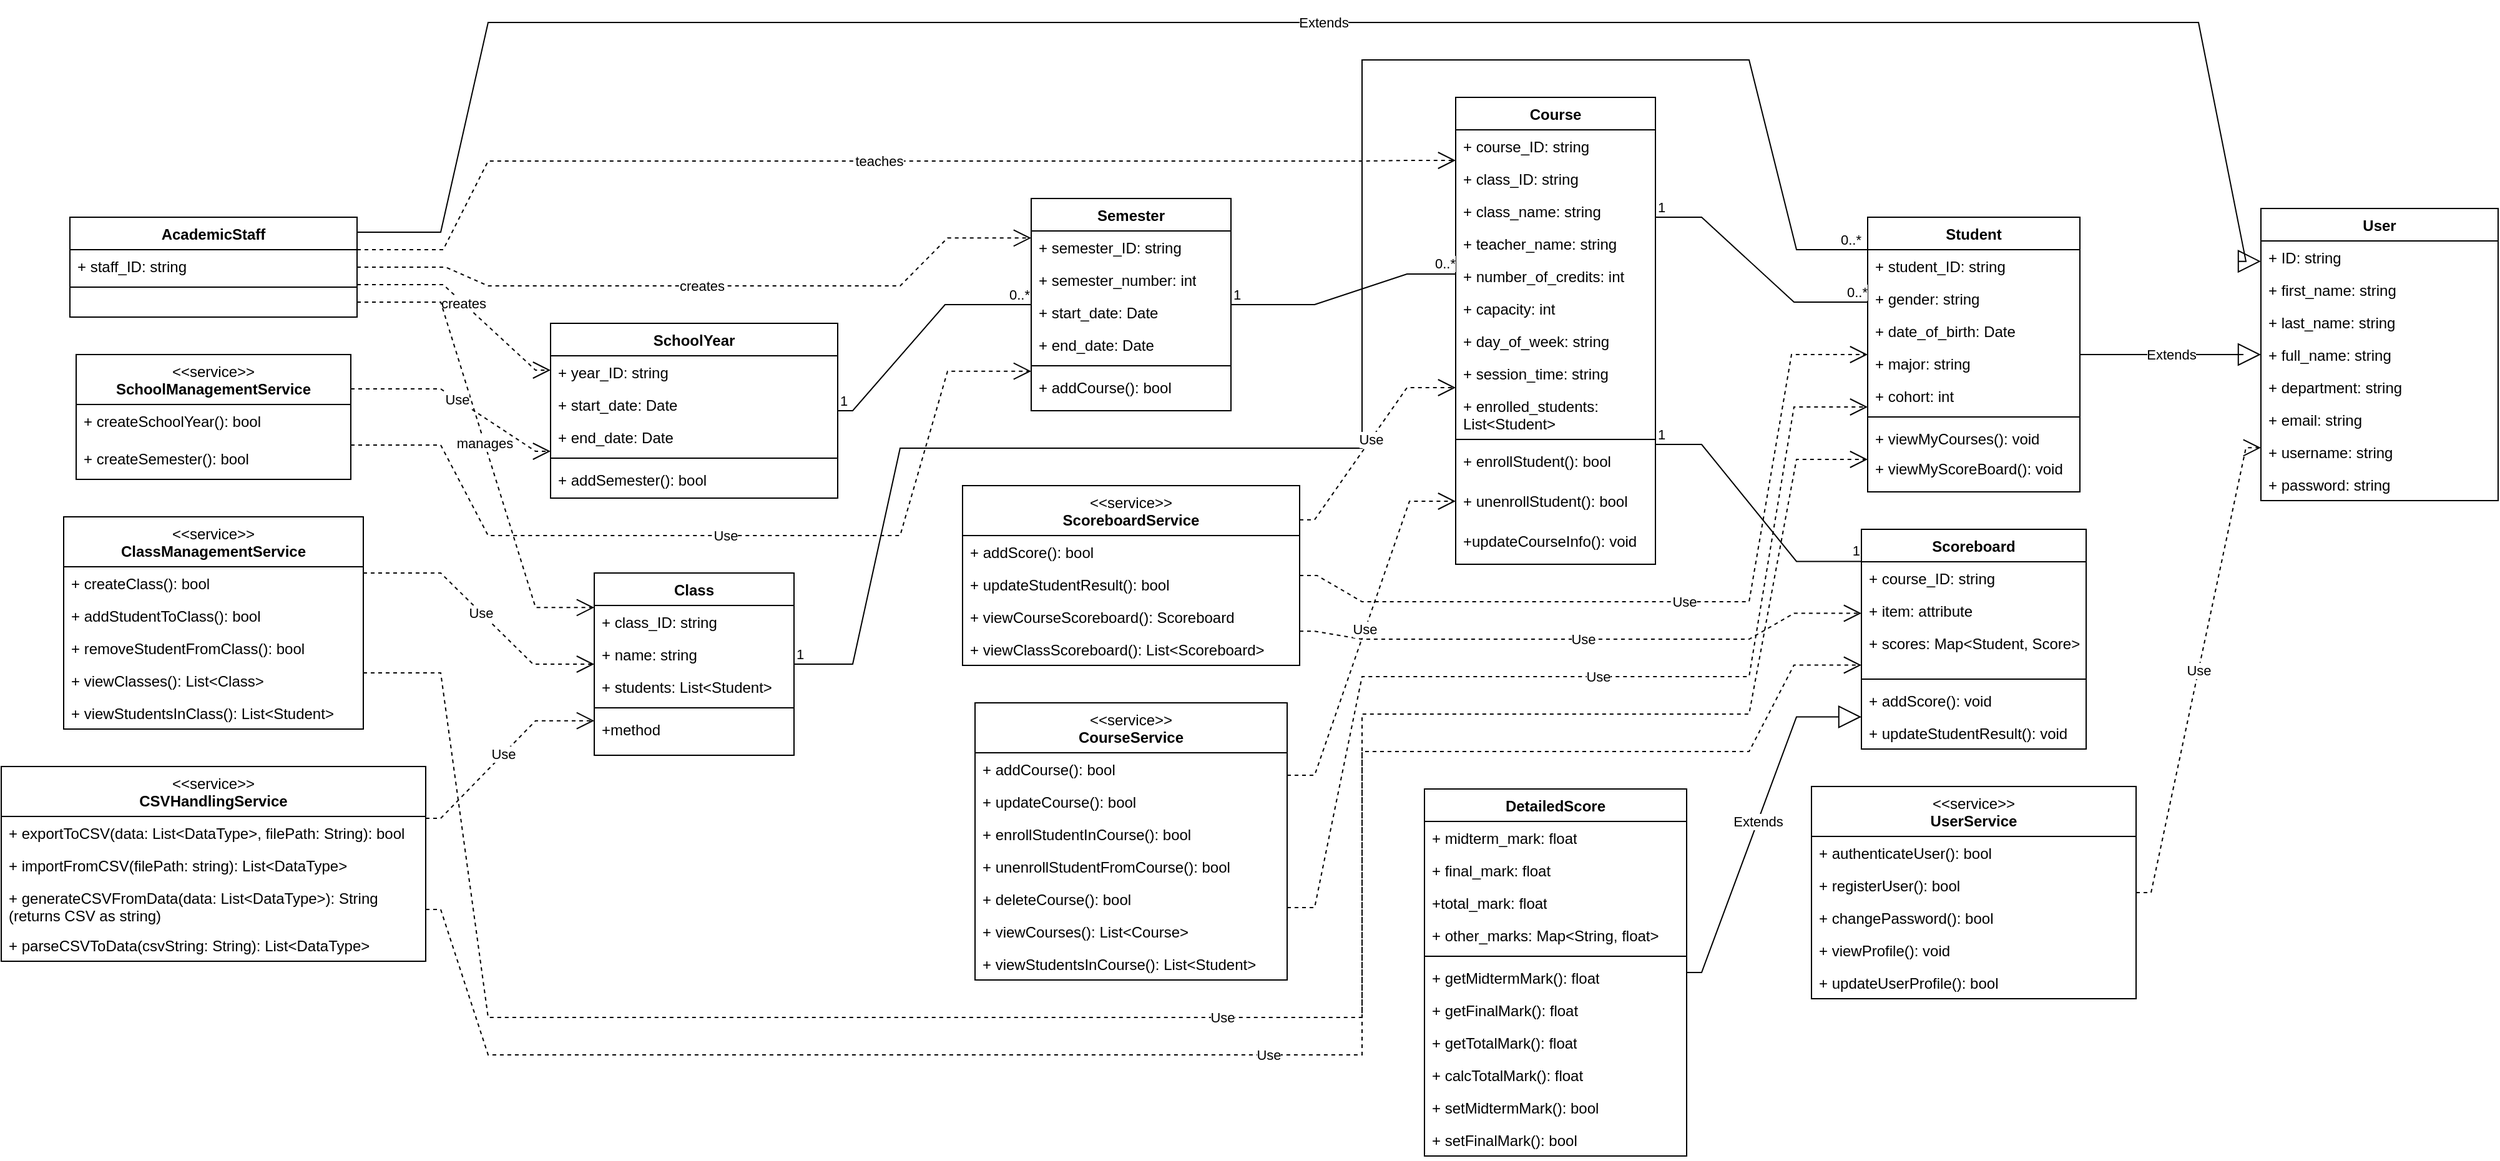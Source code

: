 <mxfile version="24.0.4" type="google">
  <diagram id="C5RBs43oDa-KdzZeNtuy" name="Page-1">
    <mxGraphModel grid="1" page="1" gridSize="10" guides="1" tooltips="1" connect="1" arrows="1" fold="1" pageScale="1" pageWidth="827" pageHeight="1169" math="0" shadow="0">
      <root>
        <mxCell id="WIyWlLk6GJQsqaUBKTNV-0" />
        <mxCell id="WIyWlLk6GJQsqaUBKTNV-1" parent="WIyWlLk6GJQsqaUBKTNV-0" />
        <mxCell id="zkfFHV4jXpPFQw0GAbJ--17" value="Student" style="swimlane;fontStyle=1;align=center;verticalAlign=top;childLayout=stackLayout;horizontal=1;startSize=26;horizontalStack=0;resizeParent=1;resizeLast=0;collapsible=1;marginBottom=0;rounded=0;shadow=0;strokeWidth=1;" vertex="1" parent="WIyWlLk6GJQsqaUBKTNV-1">
          <mxGeometry x="1495" y="156" width="170" height="220" as="geometry">
            <mxRectangle x="550" y="140" width="160" height="26" as="alternateBounds" />
          </mxGeometry>
        </mxCell>
        <mxCell id="-3T1RMmUnkfiHpSHDkTK-1" value="+ student_ID: string" style="text;strokeColor=none;fillColor=none;align=left;verticalAlign=top;spacingLeft=4;spacingRight=4;overflow=hidden;rotatable=0;points=[[0,0.5],[1,0.5]];portConstraint=eastwest;whiteSpace=wrap;html=1;" vertex="1" parent="zkfFHV4jXpPFQw0GAbJ--17">
          <mxGeometry y="26" width="170" height="26" as="geometry" />
        </mxCell>
        <mxCell id="-3T1RMmUnkfiHpSHDkTK-4" value="+ gender: string" style="text;strokeColor=none;fillColor=none;align=left;verticalAlign=top;spacingLeft=4;spacingRight=4;overflow=hidden;rotatable=0;points=[[0,0.5],[1,0.5]];portConstraint=eastwest;whiteSpace=wrap;html=1;" vertex="1" parent="zkfFHV4jXpPFQw0GAbJ--17">
          <mxGeometry y="52" width="170" height="26" as="geometry" />
        </mxCell>
        <mxCell id="-3T1RMmUnkfiHpSHDkTK-5" value="+ date_of_birth: Date" style="text;strokeColor=none;fillColor=none;align=left;verticalAlign=top;spacingLeft=4;spacingRight=4;overflow=hidden;rotatable=0;points=[[0,0.5],[1,0.5]];portConstraint=eastwest;whiteSpace=wrap;html=1;" vertex="1" parent="zkfFHV4jXpPFQw0GAbJ--17">
          <mxGeometry y="78" width="170" height="26" as="geometry" />
        </mxCell>
        <mxCell id="Ue815D1Km2BvdB6qnfGv-13" value="+ major: string" style="text;align=left;verticalAlign=top;spacingLeft=4;spacingRight=4;overflow=hidden;rotatable=0;points=[[0,0.5],[1,0.5]];portConstraint=eastwest;rounded=0;shadow=0;html=0;" vertex="1" parent="zkfFHV4jXpPFQw0GAbJ--17">
          <mxGeometry y="104" width="170" height="26" as="geometry" />
        </mxCell>
        <mxCell id="KfsI_u1-l9IcC41a-ZgF-0" value="+ cohort: int" style="text;strokeColor=none;fillColor=none;align=left;verticalAlign=top;spacingLeft=4;spacingRight=4;overflow=hidden;rotatable=0;points=[[0,0.5],[1,0.5]];portConstraint=eastwest;whiteSpace=wrap;html=1;" vertex="1" parent="zkfFHV4jXpPFQw0GAbJ--17">
          <mxGeometry y="130" width="170" height="26" as="geometry" />
        </mxCell>
        <mxCell id="zkfFHV4jXpPFQw0GAbJ--23" value="" style="line;html=1;strokeWidth=1;align=left;verticalAlign=middle;spacingTop=-1;spacingLeft=3;spacingRight=3;rotatable=0;labelPosition=right;points=[];portConstraint=eastwest;" vertex="1" parent="zkfFHV4jXpPFQw0GAbJ--17">
          <mxGeometry y="156" width="170" height="8" as="geometry" />
        </mxCell>
        <mxCell id="zkfFHV4jXpPFQw0GAbJ--24" value="+ viewMyCourses(): void" style="text;align=left;verticalAlign=top;spacingLeft=4;spacingRight=4;overflow=hidden;rotatable=0;points=[[0,0.5],[1,0.5]];portConstraint=eastwest;" vertex="1" parent="zkfFHV4jXpPFQw0GAbJ--17">
          <mxGeometry y="164" width="170" height="24" as="geometry" />
        </mxCell>
        <mxCell id="zkfFHV4jXpPFQw0GAbJ--25" value="+ viewMyScoreBoard(): void" style="text;align=left;verticalAlign=top;spacingLeft=4;spacingRight=4;overflow=hidden;rotatable=0;points=[[0,0.5],[1,0.5]];portConstraint=eastwest;" vertex="1" parent="zkfFHV4jXpPFQw0GAbJ--17">
          <mxGeometry y="188" width="170" height="26" as="geometry" />
        </mxCell>
        <mxCell id="Ue815D1Km2BvdB6qnfGv-22" value="User" style="swimlane;fontStyle=1;align=center;verticalAlign=top;childLayout=stackLayout;horizontal=1;startSize=26;horizontalStack=0;resizeParent=1;resizeParentMax=0;resizeLast=0;collapsible=1;marginBottom=0;whiteSpace=wrap;html=1;" vertex="1" parent="WIyWlLk6GJQsqaUBKTNV-1">
          <mxGeometry x="1810" y="149" width="190" height="234" as="geometry" />
        </mxCell>
        <mxCell id="Ue815D1Km2BvdB6qnfGv-23" value="&lt;div&gt;+ ID: string&lt;/div&gt;" style="text;strokeColor=none;fillColor=none;align=left;verticalAlign=top;spacingLeft=4;spacingRight=4;overflow=hidden;rotatable=0;points=[[0,0.5],[1,0.5]];portConstraint=eastwest;whiteSpace=wrap;html=1;" vertex="1" parent="Ue815D1Km2BvdB6qnfGv-22">
          <mxGeometry y="26" width="190" height="26" as="geometry" />
        </mxCell>
        <mxCell id="Ue815D1Km2BvdB6qnfGv-26" value="+ first_name: string" style="text;strokeColor=none;fillColor=none;align=left;verticalAlign=top;spacingLeft=4;spacingRight=4;overflow=hidden;rotatable=0;points=[[0,0.5],[1,0.5]];portConstraint=eastwest;whiteSpace=wrap;html=1;" vertex="1" parent="Ue815D1Km2BvdB6qnfGv-22">
          <mxGeometry y="52" width="190" height="26" as="geometry" />
        </mxCell>
        <mxCell id="-3T1RMmUnkfiHpSHDkTK-2" value="+ last_name: string" style="text;strokeColor=none;fillColor=none;align=left;verticalAlign=top;spacingLeft=4;spacingRight=4;overflow=hidden;rotatable=0;points=[[0,0.5],[1,0.5]];portConstraint=eastwest;whiteSpace=wrap;html=1;" vertex="1" parent="Ue815D1Km2BvdB6qnfGv-22">
          <mxGeometry y="78" width="190" height="26" as="geometry" />
        </mxCell>
        <mxCell id="-3T1RMmUnkfiHpSHDkTK-3" value="+ full_name: string" style="text;strokeColor=none;fillColor=none;align=left;verticalAlign=top;spacingLeft=4;spacingRight=4;overflow=hidden;rotatable=0;points=[[0,0.5],[1,0.5]];portConstraint=eastwest;whiteSpace=wrap;html=1;" vertex="1" parent="Ue815D1Km2BvdB6qnfGv-22">
          <mxGeometry y="104" width="190" height="26" as="geometry" />
        </mxCell>
        <mxCell id="Ue815D1Km2BvdB6qnfGv-42" value="+ department: string" style="text;strokeColor=none;fillColor=none;align=left;verticalAlign=top;spacingLeft=4;spacingRight=4;overflow=hidden;rotatable=0;points=[[0,0.5],[1,0.5]];portConstraint=eastwest;whiteSpace=wrap;html=1;" vertex="1" parent="Ue815D1Km2BvdB6qnfGv-22">
          <mxGeometry y="130" width="190" height="26" as="geometry" />
        </mxCell>
        <mxCell id="Ue815D1Km2BvdB6qnfGv-27" value="+ email: string" style="text;strokeColor=none;fillColor=none;align=left;verticalAlign=top;spacingLeft=4;spacingRight=4;overflow=hidden;rotatable=0;points=[[0,0.5],[1,0.5]];portConstraint=eastwest;whiteSpace=wrap;html=1;" vertex="1" parent="Ue815D1Km2BvdB6qnfGv-22">
          <mxGeometry y="156" width="190" height="26" as="geometry" />
        </mxCell>
        <mxCell id="hnoZKr83z10drjrx6tDb-0" value="+ username: string" style="text;strokeColor=none;fillColor=none;align=left;verticalAlign=top;spacingLeft=4;spacingRight=4;overflow=hidden;rotatable=0;points=[[0,0.5],[1,0.5]];portConstraint=eastwest;whiteSpace=wrap;html=1;" vertex="1" parent="Ue815D1Km2BvdB6qnfGv-22">
          <mxGeometry y="182" width="190" height="26" as="geometry" />
        </mxCell>
        <mxCell id="hnoZKr83z10drjrx6tDb-1" value="&lt;div&gt;+ password: string&lt;/div&gt;" style="text;strokeColor=none;fillColor=none;align=left;verticalAlign=top;spacingLeft=4;spacingRight=4;overflow=hidden;rotatable=0;points=[[0,0.5],[1,0.5]];portConstraint=eastwest;whiteSpace=wrap;html=1;" vertex="1" parent="Ue815D1Km2BvdB6qnfGv-22">
          <mxGeometry y="208" width="190" height="26" as="geometry" />
        </mxCell>
        <mxCell id="Ue815D1Km2BvdB6qnfGv-31" value="Course" style="swimlane;fontStyle=1;align=center;verticalAlign=top;childLayout=stackLayout;horizontal=1;startSize=26;horizontalStack=0;resizeParent=1;resizeParentMax=0;resizeLast=0;collapsible=1;marginBottom=0;whiteSpace=wrap;html=1;" vertex="1" parent="WIyWlLk6GJQsqaUBKTNV-1">
          <mxGeometry x="1165" y="60" width="160" height="374" as="geometry" />
        </mxCell>
        <mxCell id="Ue815D1Km2BvdB6qnfGv-32" value="+ course_ID: string" style="text;strokeColor=none;fillColor=none;align=left;verticalAlign=top;spacingLeft=4;spacingRight=4;overflow=hidden;rotatable=0;points=[[0,0.5],[1,0.5]];portConstraint=eastwest;whiteSpace=wrap;html=1;" vertex="1" parent="Ue815D1Km2BvdB6qnfGv-31">
          <mxGeometry y="26" width="160" height="26" as="geometry" />
        </mxCell>
        <mxCell id="Ue815D1Km2BvdB6qnfGv-35" value="+ class_ID: string" style="text;strokeColor=none;fillColor=none;align=left;verticalAlign=top;spacingLeft=4;spacingRight=4;overflow=hidden;rotatable=0;points=[[0,0.5],[1,0.5]];portConstraint=eastwest;whiteSpace=wrap;html=1;" vertex="1" parent="Ue815D1Km2BvdB6qnfGv-31">
          <mxGeometry y="52" width="160" height="26" as="geometry" />
        </mxCell>
        <mxCell id="KfsI_u1-l9IcC41a-ZgF-5" value="+ class_name: string" style="text;strokeColor=none;fillColor=none;align=left;verticalAlign=top;spacingLeft=4;spacingRight=4;overflow=hidden;rotatable=0;points=[[0,0.5],[1,0.5]];portConstraint=eastwest;whiteSpace=wrap;html=1;" vertex="1" parent="Ue815D1Km2BvdB6qnfGv-31">
          <mxGeometry y="78" width="160" height="26" as="geometry" />
        </mxCell>
        <mxCell id="-3T1RMmUnkfiHpSHDkTK-28" value="+ teacher_name: string" style="text;strokeColor=none;fillColor=none;align=left;verticalAlign=top;spacingLeft=4;spacingRight=4;overflow=hidden;rotatable=0;points=[[0,0.5],[1,0.5]];portConstraint=eastwest;whiteSpace=wrap;html=1;" vertex="1" parent="Ue815D1Km2BvdB6qnfGv-31">
          <mxGeometry y="104" width="160" height="26" as="geometry" />
        </mxCell>
        <mxCell id="KfsI_u1-l9IcC41a-ZgF-6" value="+ number_of_credits: int" style="text;strokeColor=none;fillColor=none;align=left;verticalAlign=top;spacingLeft=4;spacingRight=4;overflow=hidden;rotatable=0;points=[[0,0.5],[1,0.5]];portConstraint=eastwest;whiteSpace=wrap;html=1;" vertex="1" parent="Ue815D1Km2BvdB6qnfGv-31">
          <mxGeometry y="130" width="160" height="26" as="geometry" />
        </mxCell>
        <mxCell id="KfsI_u1-l9IcC41a-ZgF-7" value="+ capacity: int" style="text;strokeColor=none;fillColor=none;align=left;verticalAlign=top;spacingLeft=4;spacingRight=4;overflow=hidden;rotatable=0;points=[[0,0.5],[1,0.5]];portConstraint=eastwest;whiteSpace=wrap;html=1;" vertex="1" parent="Ue815D1Km2BvdB6qnfGv-31">
          <mxGeometry y="156" width="160" height="26" as="geometry" />
        </mxCell>
        <mxCell id="KfsI_u1-l9IcC41a-ZgF-8" value="+ day_of_week: string" style="text;strokeColor=none;fillColor=none;align=left;verticalAlign=top;spacingLeft=4;spacingRight=4;overflow=hidden;rotatable=0;points=[[0,0.5],[1,0.5]];portConstraint=eastwest;whiteSpace=wrap;html=1;" vertex="1" parent="Ue815D1Km2BvdB6qnfGv-31">
          <mxGeometry y="182" width="160" height="26" as="geometry" />
        </mxCell>
        <mxCell id="KfsI_u1-l9IcC41a-ZgF-9" value="+ session_time: string" style="text;strokeColor=none;fillColor=none;align=left;verticalAlign=top;spacingLeft=4;spacingRight=4;overflow=hidden;rotatable=0;points=[[0,0.5],[1,0.5]];portConstraint=eastwest;whiteSpace=wrap;html=1;" vertex="1" parent="Ue815D1Km2BvdB6qnfGv-31">
          <mxGeometry y="208" width="160" height="26" as="geometry" />
        </mxCell>
        <mxCell id="-3T1RMmUnkfiHpSHDkTK-29" value="+ enrolled_students: List&amp;lt;Student&amp;gt;" style="text;strokeColor=none;fillColor=none;align=left;verticalAlign=top;spacingLeft=4;spacingRight=4;overflow=hidden;rotatable=0;points=[[0,0.5],[1,0.5]];portConstraint=eastwest;whiteSpace=wrap;html=1;" vertex="1" parent="Ue815D1Km2BvdB6qnfGv-31">
          <mxGeometry y="234" width="160" height="36" as="geometry" />
        </mxCell>
        <mxCell id="Ue815D1Km2BvdB6qnfGv-33" value="" style="line;strokeWidth=1;fillColor=none;align=left;verticalAlign=middle;spacingTop=-1;spacingLeft=3;spacingRight=3;rotatable=0;labelPosition=right;points=[];portConstraint=eastwest;strokeColor=inherit;" vertex="1" parent="Ue815D1Km2BvdB6qnfGv-31">
          <mxGeometry y="270" width="160" height="8" as="geometry" />
        </mxCell>
        <mxCell id="KfsI_u1-l9IcC41a-ZgF-11" value="+ enrollStudent(): bool" style="text;strokeColor=none;fillColor=none;align=left;verticalAlign=top;spacingLeft=4;spacingRight=4;overflow=hidden;rotatable=0;points=[[0,0.5],[1,0.5]];portConstraint=eastwest;whiteSpace=wrap;html=1;" vertex="1" parent="Ue815D1Km2BvdB6qnfGv-31">
          <mxGeometry y="278" width="160" height="32" as="geometry" />
        </mxCell>
        <mxCell id="fArniEPpt_v33jyFr9sa-0" value="+ unenrollStudent(): bool" style="text;strokeColor=none;fillColor=none;align=left;verticalAlign=top;spacingLeft=4;spacingRight=4;overflow=hidden;rotatable=0;points=[[0,0.5],[1,0.5]];portConstraint=eastwest;whiteSpace=wrap;html=1;" vertex="1" parent="Ue815D1Km2BvdB6qnfGv-31">
          <mxGeometry y="310" width="160" height="32" as="geometry" />
        </mxCell>
        <mxCell id="fArniEPpt_v33jyFr9sa-1" value="+updateCourseInfo(): void" style="text;strokeColor=none;fillColor=none;align=left;verticalAlign=top;spacingLeft=4;spacingRight=4;overflow=hidden;rotatable=0;points=[[0,0.5],[1,0.5]];portConstraint=eastwest;whiteSpace=wrap;html=1;" vertex="1" parent="Ue815D1Km2BvdB6qnfGv-31">
          <mxGeometry y="342" width="160" height="32" as="geometry" />
        </mxCell>
        <mxCell id="Ue815D1Km2BvdB6qnfGv-51" value="SchoolYear" style="swimlane;fontStyle=1;align=center;verticalAlign=top;childLayout=stackLayout;horizontal=1;startSize=26;horizontalStack=0;resizeParent=1;resizeParentMax=0;resizeLast=0;collapsible=1;marginBottom=0;whiteSpace=wrap;html=1;" vertex="1" parent="WIyWlLk6GJQsqaUBKTNV-1">
          <mxGeometry x="440" y="241" width="230" height="140" as="geometry" />
        </mxCell>
        <mxCell id="Ue815D1Km2BvdB6qnfGv-52" value="+ year_ID: string" style="text;strokeColor=none;fillColor=none;align=left;verticalAlign=top;spacingLeft=4;spacingRight=4;overflow=hidden;rotatable=0;points=[[0,0.5],[1,0.5]];portConstraint=eastwest;whiteSpace=wrap;html=1;" vertex="1" parent="Ue815D1Km2BvdB6qnfGv-51">
          <mxGeometry y="26" width="230" height="26" as="geometry" />
        </mxCell>
        <mxCell id="Ue815D1Km2BvdB6qnfGv-55" value="+ start_date: Date" style="text;strokeColor=none;fillColor=none;align=left;verticalAlign=top;spacingLeft=4;spacingRight=4;overflow=hidden;rotatable=0;points=[[0,0.5],[1,0.5]];portConstraint=eastwest;whiteSpace=wrap;html=1;" vertex="1" parent="Ue815D1Km2BvdB6qnfGv-51">
          <mxGeometry y="52" width="230" height="26" as="geometry" />
        </mxCell>
        <mxCell id="Ue815D1Km2BvdB6qnfGv-56" value="+ end_date: Date" style="text;strokeColor=none;fillColor=none;align=left;verticalAlign=top;spacingLeft=4;spacingRight=4;overflow=hidden;rotatable=0;points=[[0,0.5],[1,0.5]];portConstraint=eastwest;whiteSpace=wrap;html=1;" vertex="1" parent="Ue815D1Km2BvdB6qnfGv-51">
          <mxGeometry y="78" width="230" height="26" as="geometry" />
        </mxCell>
        <mxCell id="Ue815D1Km2BvdB6qnfGv-53" value="" style="line;strokeWidth=1;fillColor=none;align=left;verticalAlign=middle;spacingTop=-1;spacingLeft=3;spacingRight=3;rotatable=0;labelPosition=right;points=[];portConstraint=eastwest;strokeColor=inherit;" vertex="1" parent="Ue815D1Km2BvdB6qnfGv-51">
          <mxGeometry y="104" width="230" height="8" as="geometry" />
        </mxCell>
        <mxCell id="Ue815D1Km2BvdB6qnfGv-58" value="+ addSemester(): bool" style="text;strokeColor=none;fillColor=none;align=left;verticalAlign=top;spacingLeft=4;spacingRight=4;overflow=hidden;rotatable=0;points=[[0,0.5],[1,0.5]];portConstraint=eastwest;whiteSpace=wrap;html=1;" vertex="1" parent="Ue815D1Km2BvdB6qnfGv-51">
          <mxGeometry y="112" width="230" height="28" as="geometry" />
        </mxCell>
        <mxCell id="Ue815D1Km2BvdB6qnfGv-59" value="Class" style="swimlane;fontStyle=1;align=center;verticalAlign=top;childLayout=stackLayout;horizontal=1;startSize=26;horizontalStack=0;resizeParent=1;resizeParentMax=0;resizeLast=0;collapsible=1;marginBottom=0;whiteSpace=wrap;html=1;" vertex="1" parent="WIyWlLk6GJQsqaUBKTNV-1">
          <mxGeometry x="475" y="441" width="160" height="146" as="geometry" />
        </mxCell>
        <mxCell id="Ue815D1Km2BvdB6qnfGv-60" value="+ class_ID: string" style="text;strokeColor=none;fillColor=none;align=left;verticalAlign=top;spacingLeft=4;spacingRight=4;overflow=hidden;rotatable=0;points=[[0,0.5],[1,0.5]];portConstraint=eastwest;whiteSpace=wrap;html=1;" vertex="1" parent="Ue815D1Km2BvdB6qnfGv-59">
          <mxGeometry y="26" width="160" height="26" as="geometry" />
        </mxCell>
        <mxCell id="-3T1RMmUnkfiHpSHDkTK-187" value="+ name: string" style="text;strokeColor=none;fillColor=none;align=left;verticalAlign=top;spacingLeft=4;spacingRight=4;overflow=hidden;rotatable=0;points=[[0,0.5],[1,0.5]];portConstraint=eastwest;whiteSpace=wrap;html=1;" vertex="1" parent="Ue815D1Km2BvdB6qnfGv-59">
          <mxGeometry y="52" width="160" height="26" as="geometry" />
        </mxCell>
        <mxCell id="Ue815D1Km2BvdB6qnfGv-63" value="+ students: List&amp;lt;Student&amp;gt;" style="text;strokeColor=none;fillColor=none;align=left;verticalAlign=top;spacingLeft=4;spacingRight=4;overflow=hidden;rotatable=0;points=[[0,0.5],[1,0.5]];portConstraint=eastwest;whiteSpace=wrap;html=1;" vertex="1" parent="Ue815D1Km2BvdB6qnfGv-59">
          <mxGeometry y="78" width="160" height="26" as="geometry" />
        </mxCell>
        <mxCell id="Ue815D1Km2BvdB6qnfGv-61" value="" style="line;strokeWidth=1;fillColor=none;align=left;verticalAlign=middle;spacingTop=-1;spacingLeft=3;spacingRight=3;rotatable=0;labelPosition=right;points=[];portConstraint=eastwest;strokeColor=inherit;" vertex="1" parent="Ue815D1Km2BvdB6qnfGv-59">
          <mxGeometry y="104" width="160" height="8" as="geometry" />
        </mxCell>
        <mxCell id="Ue815D1Km2BvdB6qnfGv-62" value="+method" style="text;strokeColor=none;fillColor=none;align=left;verticalAlign=top;spacingLeft=4;spacingRight=4;overflow=hidden;rotatable=0;points=[[0,0.5],[1,0.5]];portConstraint=eastwest;whiteSpace=wrap;html=1;" vertex="1" parent="Ue815D1Km2BvdB6qnfGv-59">
          <mxGeometry y="112" width="160" height="34" as="geometry" />
        </mxCell>
        <mxCell id="Ue815D1Km2BvdB6qnfGv-65" value="Semester" style="swimlane;fontStyle=1;align=center;verticalAlign=top;childLayout=stackLayout;horizontal=1;startSize=26;horizontalStack=0;resizeParent=1;resizeParentMax=0;resizeLast=0;collapsible=1;marginBottom=0;whiteSpace=wrap;html=1;" vertex="1" parent="WIyWlLk6GJQsqaUBKTNV-1">
          <mxGeometry x="825" y="141" width="160" height="170" as="geometry" />
        </mxCell>
        <mxCell id="Ue815D1Km2BvdB6qnfGv-66" value="+ semester_ID: string" style="text;strokeColor=none;fillColor=none;align=left;verticalAlign=top;spacingLeft=4;spacingRight=4;overflow=hidden;rotatable=0;points=[[0,0.5],[1,0.5]];portConstraint=eastwest;whiteSpace=wrap;html=1;" vertex="1" parent="Ue815D1Km2BvdB6qnfGv-65">
          <mxGeometry y="26" width="160" height="26" as="geometry" />
        </mxCell>
        <mxCell id="Ue815D1Km2BvdB6qnfGv-71" value="+ semester_number: int" style="text;strokeColor=none;fillColor=none;align=left;verticalAlign=top;spacingLeft=4;spacingRight=4;overflow=hidden;rotatable=0;points=[[0,0.5],[1,0.5]];portConstraint=eastwest;whiteSpace=wrap;html=1;" vertex="1" parent="Ue815D1Km2BvdB6qnfGv-65">
          <mxGeometry y="52" width="160" height="26" as="geometry" />
        </mxCell>
        <mxCell id="Ue815D1Km2BvdB6qnfGv-69" value="+ start_date: Date" style="text;strokeColor=none;fillColor=none;align=left;verticalAlign=top;spacingLeft=4;spacingRight=4;overflow=hidden;rotatable=0;points=[[0,0.5],[1,0.5]];portConstraint=eastwest;whiteSpace=wrap;html=1;" vertex="1" parent="Ue815D1Km2BvdB6qnfGv-65">
          <mxGeometry y="78" width="160" height="26" as="geometry" />
        </mxCell>
        <mxCell id="Ue815D1Km2BvdB6qnfGv-70" value="+ end_date: Date" style="text;strokeColor=none;fillColor=none;align=left;verticalAlign=top;spacingLeft=4;spacingRight=4;overflow=hidden;rotatable=0;points=[[0,0.5],[1,0.5]];portConstraint=eastwest;whiteSpace=wrap;html=1;" vertex="1" parent="Ue815D1Km2BvdB6qnfGv-65">
          <mxGeometry y="104" width="160" height="26" as="geometry" />
        </mxCell>
        <mxCell id="Ue815D1Km2BvdB6qnfGv-67" value="" style="line;strokeWidth=1;fillColor=none;align=left;verticalAlign=middle;spacingTop=-1;spacingLeft=3;spacingRight=3;rotatable=0;labelPosition=right;points=[];portConstraint=eastwest;strokeColor=inherit;" vertex="1" parent="Ue815D1Km2BvdB6qnfGv-65">
          <mxGeometry y="130" width="160" height="8" as="geometry" />
        </mxCell>
        <mxCell id="Ue815D1Km2BvdB6qnfGv-68" value="+ addCourse(): bool" style="text;strokeColor=none;fillColor=none;align=left;verticalAlign=top;spacingLeft=4;spacingRight=4;overflow=hidden;rotatable=0;points=[[0,0.5],[1,0.5]];portConstraint=eastwest;whiteSpace=wrap;html=1;" vertex="1" parent="Ue815D1Km2BvdB6qnfGv-65">
          <mxGeometry y="138" width="160" height="32" as="geometry" />
        </mxCell>
        <mxCell id="-3T1RMmUnkfiHpSHDkTK-30" value="Scoreboard" style="swimlane;fontStyle=1;align=center;verticalAlign=top;childLayout=stackLayout;horizontal=1;startSize=26;horizontalStack=0;resizeParent=1;resizeParentMax=0;resizeLast=0;collapsible=1;marginBottom=0;whiteSpace=wrap;html=1;" vertex="1" parent="WIyWlLk6GJQsqaUBKTNV-1">
          <mxGeometry x="1490" y="406" width="180" height="176" as="geometry" />
        </mxCell>
        <mxCell id="-3T1RMmUnkfiHpSHDkTK-31" value="+ course_ID: string" style="text;strokeColor=none;fillColor=none;align=left;verticalAlign=top;spacingLeft=4;spacingRight=4;overflow=hidden;rotatable=0;points=[[0,0.5],[1,0.5]];portConstraint=eastwest;whiteSpace=wrap;html=1;" vertex="1" parent="-3T1RMmUnkfiHpSHDkTK-30">
          <mxGeometry y="26" width="180" height="26" as="geometry" />
        </mxCell>
        <mxCell id="-3T1RMmUnkfiHpSHDkTK-192" value="+ item: attribute" style="text;strokeColor=none;fillColor=none;align=left;verticalAlign=top;spacingLeft=4;spacingRight=4;overflow=hidden;rotatable=0;points=[[0,0.5],[1,0.5]];portConstraint=eastwest;whiteSpace=wrap;html=1;" vertex="1" parent="-3T1RMmUnkfiHpSHDkTK-30">
          <mxGeometry y="52" width="180" height="26" as="geometry" />
        </mxCell>
        <mxCell id="-3T1RMmUnkfiHpSHDkTK-34" value="+ scores: Map&amp;lt;Student, Score&amp;gt;" style="text;strokeColor=none;fillColor=none;align=left;verticalAlign=top;spacingLeft=4;spacingRight=4;overflow=hidden;rotatable=0;points=[[0,0.5],[1,0.5]];portConstraint=eastwest;whiteSpace=wrap;html=1;" vertex="1" parent="-3T1RMmUnkfiHpSHDkTK-30">
          <mxGeometry y="78" width="180" height="38" as="geometry" />
        </mxCell>
        <mxCell id="-3T1RMmUnkfiHpSHDkTK-32" value="" style="line;strokeWidth=1;fillColor=none;align=left;verticalAlign=middle;spacingTop=-1;spacingLeft=3;spacingRight=3;rotatable=0;labelPosition=right;points=[];portConstraint=eastwest;strokeColor=inherit;" vertex="1" parent="-3T1RMmUnkfiHpSHDkTK-30">
          <mxGeometry y="116" width="180" height="8" as="geometry" />
        </mxCell>
        <mxCell id="-3T1RMmUnkfiHpSHDkTK-33" value="+ addScore(): void" style="text;strokeColor=none;fillColor=none;align=left;verticalAlign=top;spacingLeft=4;spacingRight=4;overflow=hidden;rotatable=0;points=[[0,0.5],[1,0.5]];portConstraint=eastwest;whiteSpace=wrap;html=1;" vertex="1" parent="-3T1RMmUnkfiHpSHDkTK-30">
          <mxGeometry y="124" width="180" height="26" as="geometry" />
        </mxCell>
        <mxCell id="fArniEPpt_v33jyFr9sa-2" value="+ updateStudentResult(): void" style="text;strokeColor=none;fillColor=none;align=left;verticalAlign=top;spacingLeft=4;spacingRight=4;overflow=hidden;rotatable=0;points=[[0,0.5],[1,0.5]];portConstraint=eastwest;whiteSpace=wrap;html=1;" vertex="1" parent="-3T1RMmUnkfiHpSHDkTK-30">
          <mxGeometry y="150" width="180" height="26" as="geometry" />
        </mxCell>
        <mxCell id="-3T1RMmUnkfiHpSHDkTK-81" value="Extends" style="endArrow=block;endSize=16;endFill=0;html=1;rounded=0;exitDx=0;exitDy=0;exitPerimeter=0;edgeStyle=orthogonalEdgeStyle;noEdgeStyle=1;orthogonal=1;" edge="1" parent="WIyWlLk6GJQsqaUBKTNV-1" source="zkfFHV4jXpPFQw0GAbJ--0" target="Ue815D1Km2BvdB6qnfGv-22">
          <mxGeometry width="160" relative="1" as="geometry">
            <mxPoint x="30" y="390" as="sourcePoint" />
            <mxPoint x="190" y="390" as="targetPoint" />
            <mxPoint as="offset" />
            <Array as="points">
              <mxPoint x="352" y="168" />
              <mxPoint x="390" />
              <mxPoint x="720" />
              <mxPoint x="720" />
              <mxPoint x="1090" />
              <mxPoint x="1090" />
              <mxPoint x="1400" />
              <mxPoint x="1400" />
              <mxPoint x="1760" />
              <mxPoint x="1798" y="191.333" />
            </Array>
          </mxGeometry>
        </mxCell>
        <mxCell id="zkfFHV4jXpPFQw0GAbJ--0" value="AcademicStaff" style="swimlane;fontStyle=1;align=center;verticalAlign=top;childLayout=stackLayout;horizontal=1;startSize=26;horizontalStack=0;resizeParent=1;resizeLast=0;collapsible=1;marginBottom=0;rounded=0;shadow=0;strokeWidth=1;" vertex="1" parent="WIyWlLk6GJQsqaUBKTNV-1">
          <mxGeometry x="55" y="156" width="230" height="80" as="geometry">
            <mxRectangle x="220" y="120" width="160" height="26" as="alternateBounds" />
          </mxGeometry>
        </mxCell>
        <mxCell id="-3T1RMmUnkfiHpSHDkTK-0" value="+ staff_ID: string" style="text;strokeColor=none;fillColor=none;align=left;verticalAlign=top;spacingLeft=4;spacingRight=4;overflow=hidden;rotatable=0;points=[[0,0.5],[1,0.5]];portConstraint=eastwest;whiteSpace=wrap;html=1;" vertex="1" parent="zkfFHV4jXpPFQw0GAbJ--0">
          <mxGeometry y="26" width="230" height="26" as="geometry" />
        </mxCell>
        <mxCell id="zkfFHV4jXpPFQw0GAbJ--4" value="" style="line;html=1;strokeWidth=1;align=left;verticalAlign=middle;spacingTop=-1;spacingLeft=3;spacingRight=3;rotatable=0;labelPosition=right;points=[];portConstraint=eastwest;" vertex="1" parent="zkfFHV4jXpPFQw0GAbJ--0">
          <mxGeometry y="52" width="230" height="8" as="geometry" />
        </mxCell>
        <mxCell id="-3T1RMmUnkfiHpSHDkTK-82" value="Extends" style="endArrow=block;endSize=16;endFill=0;html=1;rounded=0;edgeStyle=orthogonalEdgeStyle;noEdgeStyle=1;orthogonal=1;" edge="1" parent="WIyWlLk6GJQsqaUBKTNV-1" source="zkfFHV4jXpPFQw0GAbJ--17" target="Ue815D1Km2BvdB6qnfGv-22">
          <mxGeometry width="160" relative="1" as="geometry">
            <mxPoint y="430" as="sourcePoint" />
            <mxPoint x="160" y="430" as="targetPoint" />
            <Array as="points">
              <mxPoint x="1722" y="266" />
              <mxPoint x="1796" y="266" />
            </Array>
          </mxGeometry>
        </mxCell>
        <mxCell id="-3T1RMmUnkfiHpSHDkTK-83" value="creates" style="endArrow=open;endSize=12;dashed=1;html=1;rounded=0;noEdgeStyle=1;orthogonal=1;edgeStyle=orthogonalEdgeStyle;" edge="1" parent="WIyWlLk6GJQsqaUBKTNV-1" source="zkfFHV4jXpPFQw0GAbJ--0" target="Ue815D1Km2BvdB6qnfGv-51">
          <mxGeometry width="160" relative="1" as="geometry">
            <mxPoint x="-30" y="620" as="sourcePoint" />
            <mxPoint x="130" y="620" as="targetPoint" />
            <Array as="points">
              <mxPoint x="354" y="210" />
              <mxPoint x="428" y="278.5" />
            </Array>
          </mxGeometry>
        </mxCell>
        <mxCell id="-3T1RMmUnkfiHpSHDkTK-84" value="creates" style="endArrow=open;endSize=12;dashed=1;html=1;rounded=0;noEdgeStyle=1;orthogonal=1;edgeStyle=orthogonalEdgeStyle;" edge="1" parent="WIyWlLk6GJQsqaUBKTNV-1" source="zkfFHV4jXpPFQw0GAbJ--0" target="Ue815D1Km2BvdB6qnfGv-65">
          <mxGeometry width="160" relative="1" as="geometry">
            <mxPoint x="-230" y="480" as="sourcePoint" />
            <mxPoint x="-70" y="480" as="targetPoint" />
            <Array as="points">
              <mxPoint x="356" y="196" />
              <mxPoint x="390" y="211" />
              <mxPoint x="720" y="211" />
              <mxPoint x="758" y="172.667" />
            </Array>
          </mxGeometry>
        </mxCell>
        <mxCell id="-3T1RMmUnkfiHpSHDkTK-85" value="manages" style="endArrow=open;endSize=12;dashed=1;html=1;rounded=0;noEdgeStyle=1;orthogonal=1;edgeStyle=orthogonalEdgeStyle;" edge="1" parent="WIyWlLk6GJQsqaUBKTNV-1" source="zkfFHV4jXpPFQw0GAbJ--0" target="Ue815D1Km2BvdB6qnfGv-59">
          <mxGeometry width="160" relative="1" as="geometry">
            <mxPoint x="180" y="830" as="sourcePoint" />
            <mxPoint x="340" y="830" as="targetPoint" />
            <Array as="points">
              <mxPoint x="352" y="224" />
              <mxPoint x="428" y="468.667" />
            </Array>
          </mxGeometry>
        </mxCell>
        <mxCell id="-3T1RMmUnkfiHpSHDkTK-86" value="teaches" style="endArrow=open;endSize=12;dashed=1;html=1;rounded=0;noEdgeStyle=1;orthogonal=1;edgeStyle=orthogonalEdgeStyle;" edge="1" parent="WIyWlLk6GJQsqaUBKTNV-1" source="zkfFHV4jXpPFQw0GAbJ--0" target="Ue815D1Km2BvdB6qnfGv-31">
          <mxGeometry width="160" relative="1" as="geometry">
            <mxPoint x="-40" y="1120" as="sourcePoint" />
            <mxPoint x="120" y="1120" as="targetPoint" />
            <Array as="points">
              <mxPoint x="354" y="182" />
              <mxPoint x="390" y="111" />
              <mxPoint x="720" y="111" />
              <mxPoint x="720" y="111" />
              <mxPoint x="1090" y="111" />
              <mxPoint x="1128" y="110.5" />
            </Array>
          </mxGeometry>
        </mxCell>
        <mxCell id="-3T1RMmUnkfiHpSHDkTK-87" value="" style="endArrow=none;html=1;edgeStyle=orthogonalEdgeStyle;rounded=0;noEdgeStyle=1;orthogonal=1;" edge="1" parent="WIyWlLk6GJQsqaUBKTNV-1" source="Ue815D1Km2BvdB6qnfGv-59" target="zkfFHV4jXpPFQw0GAbJ--17">
          <mxGeometry relative="1" as="geometry">
            <mxPoint x="600" y="752" as="sourcePoint" />
            <mxPoint x="760" y="752" as="targetPoint" />
            <Array as="points">
              <mxPoint x="682" y="514" />
              <mxPoint x="720" y="341" />
              <mxPoint x="1090" y="341" />
              <mxPoint x="1090" y="30" />
              <mxPoint x="1400" y="30" />
              <mxPoint x="1438" y="182" />
            </Array>
          </mxGeometry>
        </mxCell>
        <mxCell id="-3T1RMmUnkfiHpSHDkTK-88" value="1" style="edgeLabel;resizable=0;html=1;align=left;verticalAlign=bottom;" connectable="0" vertex="1" parent="-3T1RMmUnkfiHpSHDkTK-87">
          <mxGeometry x="-1" relative="1" as="geometry" />
        </mxCell>
        <mxCell id="-3T1RMmUnkfiHpSHDkTK-89" value="0..*" style="edgeLabel;resizable=0;html=1;align=right;verticalAlign=bottom;" connectable="0" vertex="1" parent="-3T1RMmUnkfiHpSHDkTK-87">
          <mxGeometry x="1" relative="1" as="geometry">
            <mxPoint x="-5" as="offset" />
          </mxGeometry>
        </mxCell>
        <mxCell id="-3T1RMmUnkfiHpSHDkTK-90" value="" style="endArrow=none;html=1;edgeStyle=orthogonalEdgeStyle;rounded=0;noEdgeStyle=1;orthogonal=1;" edge="1" parent="WIyWlLk6GJQsqaUBKTNV-1" source="Ue815D1Km2BvdB6qnfGv-31" target="zkfFHV4jXpPFQw0GAbJ--17">
          <mxGeometry relative="1" as="geometry">
            <mxPoint x="650" y="540" as="sourcePoint" />
            <mxPoint x="390" y="470" as="targetPoint" />
            <Array as="points">
              <mxPoint x="1362" y="156" />
              <mxPoint x="1436" y="224" />
            </Array>
          </mxGeometry>
        </mxCell>
        <mxCell id="-3T1RMmUnkfiHpSHDkTK-91" value="1" style="edgeLabel;resizable=0;html=1;align=left;verticalAlign=bottom;" connectable="0" vertex="1" parent="-3T1RMmUnkfiHpSHDkTK-90">
          <mxGeometry x="-1" relative="1" as="geometry" />
        </mxCell>
        <mxCell id="-3T1RMmUnkfiHpSHDkTK-92" value="0..*" style="edgeLabel;resizable=0;html=1;align=right;verticalAlign=bottom;" connectable="0" vertex="1" parent="-3T1RMmUnkfiHpSHDkTK-90">
          <mxGeometry x="1" relative="1" as="geometry" />
        </mxCell>
        <mxCell id="-3T1RMmUnkfiHpSHDkTK-93" value="" style="endArrow=none;html=1;edgeStyle=orthogonalEdgeStyle;rounded=0;noEdgeStyle=1;orthogonal=1;" edge="1" parent="WIyWlLk6GJQsqaUBKTNV-1" source="Ue815D1Km2BvdB6qnfGv-65" target="Ue815D1Km2BvdB6qnfGv-31">
          <mxGeometry relative="1" as="geometry">
            <mxPoint x="110" y="810" as="sourcePoint" />
            <mxPoint x="270" y="810" as="targetPoint" />
            <Array as="points">
              <mxPoint x="1052" y="226" />
              <mxPoint x="1126" y="201.5" />
            </Array>
          </mxGeometry>
        </mxCell>
        <mxCell id="-3T1RMmUnkfiHpSHDkTK-94" value="1" style="edgeLabel;resizable=0;html=1;align=left;verticalAlign=bottom;" connectable="0" vertex="1" parent="-3T1RMmUnkfiHpSHDkTK-93">
          <mxGeometry x="-1" relative="1" as="geometry" />
        </mxCell>
        <mxCell id="-3T1RMmUnkfiHpSHDkTK-95" value="0..*" style="edgeLabel;resizable=0;html=1;align=right;verticalAlign=bottom;" connectable="0" vertex="1" parent="-3T1RMmUnkfiHpSHDkTK-93">
          <mxGeometry x="1" relative="1" as="geometry" />
        </mxCell>
        <mxCell id="-3T1RMmUnkfiHpSHDkTK-96" value="" style="endArrow=none;html=1;edgeStyle=orthogonalEdgeStyle;rounded=0;noEdgeStyle=1;orthogonal=1;" edge="1" parent="WIyWlLk6GJQsqaUBKTNV-1" source="Ue815D1Km2BvdB6qnfGv-51" target="Ue815D1Km2BvdB6qnfGv-65">
          <mxGeometry relative="1" as="geometry">
            <mxPoint x="110" y="580" as="sourcePoint" />
            <mxPoint x="270" y="580" as="targetPoint" />
            <Array as="points">
              <mxPoint x="682" y="311" />
              <mxPoint x="756" y="226" />
            </Array>
          </mxGeometry>
        </mxCell>
        <mxCell id="-3T1RMmUnkfiHpSHDkTK-97" value="1" style="edgeLabel;resizable=0;html=1;align=left;verticalAlign=bottom;" connectable="0" vertex="1" parent="-3T1RMmUnkfiHpSHDkTK-96">
          <mxGeometry x="-1" relative="1" as="geometry" />
        </mxCell>
        <mxCell id="-3T1RMmUnkfiHpSHDkTK-98" value="0..*" style="edgeLabel;resizable=0;html=1;align=right;verticalAlign=bottom;" connectable="0" vertex="1" parent="-3T1RMmUnkfiHpSHDkTK-96">
          <mxGeometry x="1" relative="1" as="geometry" />
        </mxCell>
        <mxCell id="-3T1RMmUnkfiHpSHDkTK-105" value="" style="endArrow=none;html=1;edgeStyle=orthogonalEdgeStyle;rounded=0;noEdgeStyle=1;orthogonal=1;" edge="1" parent="WIyWlLk6GJQsqaUBKTNV-1" source="Ue815D1Km2BvdB6qnfGv-31" target="-3T1RMmUnkfiHpSHDkTK-30">
          <mxGeometry relative="1" as="geometry">
            <mxPoint x="220" y="900" as="sourcePoint" />
            <mxPoint x="380" y="900" as="targetPoint" />
            <Array as="points">
              <mxPoint x="1362" y="338" />
              <mxPoint x="1438" y="431.75" />
            </Array>
          </mxGeometry>
        </mxCell>
        <mxCell id="-3T1RMmUnkfiHpSHDkTK-106" value="1" style="edgeLabel;resizable=0;html=1;align=left;verticalAlign=bottom;" connectable="0" vertex="1" parent="-3T1RMmUnkfiHpSHDkTK-105">
          <mxGeometry x="-1" relative="1" as="geometry" />
        </mxCell>
        <mxCell id="-3T1RMmUnkfiHpSHDkTK-107" value="1" style="edgeLabel;resizable=0;html=1;align=right;verticalAlign=bottom;" connectable="0" vertex="1" parent="-3T1RMmUnkfiHpSHDkTK-105">
          <mxGeometry x="1" relative="1" as="geometry" />
        </mxCell>
        <mxCell id="-3T1RMmUnkfiHpSHDkTK-139" value="&lt;span style=&quot;font-weight: normal;&quot;&gt;&amp;lt;&amp;lt;service&amp;gt;&amp;gt;&lt;br&gt;&lt;b&gt;SchoolManagementService&lt;br&gt;&lt;/b&gt;&lt;/span&gt;" style="swimlane;fontStyle=1;align=center;verticalAlign=top;childLayout=stackLayout;horizontal=1;startSize=40;horizontalStack=0;resizeParent=1;resizeParentMax=0;resizeLast=0;collapsible=1;marginBottom=0;whiteSpace=wrap;html=1;" vertex="1" parent="WIyWlLk6GJQsqaUBKTNV-1">
          <mxGeometry x="60" y="266" width="220" height="100" as="geometry" />
        </mxCell>
        <mxCell id="-3T1RMmUnkfiHpSHDkTK-140" value="+ createSchoolYear(): bool" style="text;strokeColor=none;fillColor=none;align=left;verticalAlign=top;spacingLeft=4;spacingRight=4;overflow=hidden;rotatable=0;points=[[0,0.5],[1,0.5]];portConstraint=eastwest;whiteSpace=wrap;html=1;" vertex="1" parent="-3T1RMmUnkfiHpSHDkTK-139">
          <mxGeometry y="40" width="220" height="30" as="geometry" />
        </mxCell>
        <mxCell id="-3T1RMmUnkfiHpSHDkTK-141" value="+ createSemester(): bool" style="text;strokeColor=none;fillColor=none;align=left;verticalAlign=top;spacingLeft=4;spacingRight=4;overflow=hidden;rotatable=0;points=[[0,0.5],[1,0.5]];portConstraint=eastwest;whiteSpace=wrap;html=1;" vertex="1" parent="-3T1RMmUnkfiHpSHDkTK-139">
          <mxGeometry y="70" width="220" height="30" as="geometry" />
        </mxCell>
        <mxCell id="-3T1RMmUnkfiHpSHDkTK-142" value="&lt;span style=&quot;font-weight: normal;&quot;&gt;&amp;lt;&amp;lt;service&amp;gt;&amp;gt;&lt;br&gt;&lt;b&gt;ScoreboardService&lt;br&gt;&lt;/b&gt;&lt;/span&gt;" style="swimlane;fontStyle=1;align=center;verticalAlign=top;childLayout=stackLayout;horizontal=1;startSize=40;horizontalStack=0;resizeParent=1;resizeParentMax=0;resizeLast=0;collapsible=1;marginBottom=0;whiteSpace=wrap;html=1;" vertex="1" parent="WIyWlLk6GJQsqaUBKTNV-1">
          <mxGeometry x="770" y="371" width="270" height="144" as="geometry" />
        </mxCell>
        <mxCell id="-3T1RMmUnkfiHpSHDkTK-143" value="+ addScore(): bool" style="text;strokeColor=none;fillColor=none;align=left;verticalAlign=top;spacingLeft=4;spacingRight=4;overflow=hidden;rotatable=0;points=[[0,0.5],[1,0.5]];portConstraint=eastwest;whiteSpace=wrap;html=1;" vertex="1" parent="-3T1RMmUnkfiHpSHDkTK-142">
          <mxGeometry y="40" width="270" height="26" as="geometry" />
        </mxCell>
        <mxCell id="-3T1RMmUnkfiHpSHDkTK-144" value="+ updateStudentResult(): bool" style="text;strokeColor=none;fillColor=none;align=left;verticalAlign=top;spacingLeft=4;spacingRight=4;overflow=hidden;rotatable=0;points=[[0,0.5],[1,0.5]];portConstraint=eastwest;whiteSpace=wrap;html=1;" vertex="1" parent="-3T1RMmUnkfiHpSHDkTK-142">
          <mxGeometry y="66" width="270" height="26" as="geometry" />
        </mxCell>
        <mxCell id="-3T1RMmUnkfiHpSHDkTK-145" value="+ viewCourseScoreboard(): Scoreboard" style="text;strokeColor=none;fillColor=none;align=left;verticalAlign=top;spacingLeft=4;spacingRight=4;overflow=hidden;rotatable=0;points=[[0,0.5],[1,0.5]];portConstraint=eastwest;whiteSpace=wrap;html=1;" vertex="1" parent="-3T1RMmUnkfiHpSHDkTK-142">
          <mxGeometry y="92" width="270" height="26" as="geometry" />
        </mxCell>
        <mxCell id="-3T1RMmUnkfiHpSHDkTK-146" value="+ viewClassScoreboard(): List&amp;lt;Scoreboard&amp;gt;" style="text;strokeColor=none;fillColor=none;align=left;verticalAlign=top;spacingLeft=4;spacingRight=4;overflow=hidden;rotatable=0;points=[[0,0.5],[1,0.5]];portConstraint=eastwest;whiteSpace=wrap;html=1;" vertex="1" parent="-3T1RMmUnkfiHpSHDkTK-142">
          <mxGeometry y="118" width="270" height="26" as="geometry" />
        </mxCell>
        <mxCell id="-3T1RMmUnkfiHpSHDkTK-147" value="&lt;span style=&quot;font-weight: normal;&quot;&gt;&amp;lt;&amp;lt;service&amp;gt;&amp;gt;&lt;br&gt;&lt;b&gt;UserService&lt;br&gt;&lt;/b&gt;&lt;/span&gt;" style="swimlane;fontStyle=1;align=center;verticalAlign=top;childLayout=stackLayout;horizontal=1;startSize=40;horizontalStack=0;resizeParent=1;resizeParentMax=0;resizeLast=0;collapsible=1;marginBottom=0;whiteSpace=wrap;html=1;" vertex="1" parent="WIyWlLk6GJQsqaUBKTNV-1">
          <mxGeometry x="1450" y="612" width="260" height="170" as="geometry" />
        </mxCell>
        <mxCell id="-3T1RMmUnkfiHpSHDkTK-148" value="+ authenticateUser(): bool" style="text;strokeColor=none;fillColor=none;align=left;verticalAlign=top;spacingLeft=4;spacingRight=4;overflow=hidden;rotatable=0;points=[[0,0.5],[1,0.5]];portConstraint=eastwest;whiteSpace=wrap;html=1;" vertex="1" parent="-3T1RMmUnkfiHpSHDkTK-147">
          <mxGeometry y="40" width="260" height="26" as="geometry" />
        </mxCell>
        <mxCell id="-3T1RMmUnkfiHpSHDkTK-149" value="+ registerUser(): bool" style="text;strokeColor=none;fillColor=none;align=left;verticalAlign=top;spacingLeft=4;spacingRight=4;overflow=hidden;rotatable=0;points=[[0,0.5],[1,0.5]];portConstraint=eastwest;whiteSpace=wrap;html=1;" vertex="1" parent="-3T1RMmUnkfiHpSHDkTK-147">
          <mxGeometry y="66" width="260" height="26" as="geometry" />
        </mxCell>
        <mxCell id="-3T1RMmUnkfiHpSHDkTK-191" value="+ changePassword(): bool" style="text;strokeColor=none;fillColor=none;align=left;verticalAlign=top;spacingLeft=4;spacingRight=4;overflow=hidden;rotatable=0;points=[[0,0.5],[1,0.5]];portConstraint=eastwest;whiteSpace=wrap;html=1;" vertex="1" parent="-3T1RMmUnkfiHpSHDkTK-147">
          <mxGeometry y="92" width="260" height="26" as="geometry" />
        </mxCell>
        <mxCell id="-3T1RMmUnkfiHpSHDkTK-190" value="+ viewProfile(): void" style="text;strokeColor=none;fillColor=none;align=left;verticalAlign=top;spacingLeft=4;spacingRight=4;overflow=hidden;rotatable=0;points=[[0,0.5],[1,0.5]];portConstraint=eastwest;whiteSpace=wrap;html=1;" vertex="1" parent="-3T1RMmUnkfiHpSHDkTK-147">
          <mxGeometry y="118" width="260" height="26" as="geometry" />
        </mxCell>
        <mxCell id="-3T1RMmUnkfiHpSHDkTK-150" value="+ updateUserProfile(): bool" style="text;strokeColor=none;fillColor=none;align=left;verticalAlign=top;spacingLeft=4;spacingRight=4;overflow=hidden;rotatable=0;points=[[0,0.5],[1,0.5]];portConstraint=eastwest;whiteSpace=wrap;html=1;" vertex="1" parent="-3T1RMmUnkfiHpSHDkTK-147">
          <mxGeometry y="144" width="260" height="26" as="geometry" />
        </mxCell>
        <mxCell id="-3T1RMmUnkfiHpSHDkTK-151" value="&lt;span style=&quot;font-weight: normal;&quot;&gt;&amp;lt;&amp;lt;service&amp;gt;&amp;gt;&lt;br&gt;&lt;b&gt;CourseService&lt;br&gt;&lt;/b&gt;&lt;/span&gt;" style="swimlane;fontStyle=1;align=center;verticalAlign=top;childLayout=stackLayout;horizontal=1;startSize=40;horizontalStack=0;resizeParent=1;resizeParentMax=0;resizeLast=0;collapsible=1;marginBottom=0;whiteSpace=wrap;html=1;" vertex="1" parent="WIyWlLk6GJQsqaUBKTNV-1">
          <mxGeometry x="780" y="545" width="250" height="222" as="geometry" />
        </mxCell>
        <mxCell id="-3T1RMmUnkfiHpSHDkTK-152" value="+ addCourse(): bool" style="text;strokeColor=none;fillColor=none;align=left;verticalAlign=top;spacingLeft=4;spacingRight=4;overflow=hidden;rotatable=0;points=[[0,0.5],[1,0.5]];portConstraint=eastwest;whiteSpace=wrap;html=1;" vertex="1" parent="-3T1RMmUnkfiHpSHDkTK-151">
          <mxGeometry y="40" width="250" height="26" as="geometry" />
        </mxCell>
        <mxCell id="-3T1RMmUnkfiHpSHDkTK-153" value="+ updateCourse(): bool" style="text;strokeColor=none;fillColor=none;align=left;verticalAlign=top;spacingLeft=4;spacingRight=4;overflow=hidden;rotatable=0;points=[[0,0.5],[1,0.5]];portConstraint=eastwest;whiteSpace=wrap;html=1;" vertex="1" parent="-3T1RMmUnkfiHpSHDkTK-151">
          <mxGeometry y="66" width="250" height="26" as="geometry" />
        </mxCell>
        <mxCell id="-3T1RMmUnkfiHpSHDkTK-154" value="+ enrollStudentInCourse(): bool" style="text;strokeColor=none;fillColor=none;align=left;verticalAlign=top;spacingLeft=4;spacingRight=4;overflow=hidden;rotatable=0;points=[[0,0.5],[1,0.5]];portConstraint=eastwest;whiteSpace=wrap;html=1;" vertex="1" parent="-3T1RMmUnkfiHpSHDkTK-151">
          <mxGeometry y="92" width="250" height="26" as="geometry" />
        </mxCell>
        <mxCell id="-3T1RMmUnkfiHpSHDkTK-155" value="+ unenrollStudentFromCourse(): bool" style="text;strokeColor=none;fillColor=none;align=left;verticalAlign=top;spacingLeft=4;spacingRight=4;overflow=hidden;rotatable=0;points=[[0,0.5],[1,0.5]];portConstraint=eastwest;whiteSpace=wrap;html=1;" vertex="1" parent="-3T1RMmUnkfiHpSHDkTK-151">
          <mxGeometry y="118" width="250" height="26" as="geometry" />
        </mxCell>
        <mxCell id="-3T1RMmUnkfiHpSHDkTK-156" value="+ deleteCourse(): bool" style="text;strokeColor=none;fillColor=none;align=left;verticalAlign=top;spacingLeft=4;spacingRight=4;overflow=hidden;rotatable=0;points=[[0,0.5],[1,0.5]];portConstraint=eastwest;whiteSpace=wrap;html=1;" vertex="1" parent="-3T1RMmUnkfiHpSHDkTK-151">
          <mxGeometry y="144" width="250" height="26" as="geometry" />
        </mxCell>
        <mxCell id="-3T1RMmUnkfiHpSHDkTK-157" value="+ viewCourses(): List&amp;lt;Course&amp;gt;" style="text;strokeColor=none;fillColor=none;align=left;verticalAlign=top;spacingLeft=4;spacingRight=4;overflow=hidden;rotatable=0;points=[[0,0.5],[1,0.5]];portConstraint=eastwest;whiteSpace=wrap;html=1;" vertex="1" parent="-3T1RMmUnkfiHpSHDkTK-151">
          <mxGeometry y="170" width="250" height="26" as="geometry" />
        </mxCell>
        <mxCell id="-3T1RMmUnkfiHpSHDkTK-158" value="+ viewStudentsInCourse(): List&amp;lt;Student&amp;gt;" style="text;strokeColor=none;fillColor=none;align=left;verticalAlign=top;spacingLeft=4;spacingRight=4;overflow=hidden;rotatable=0;points=[[0,0.5],[1,0.5]];portConstraint=eastwest;whiteSpace=wrap;html=1;" vertex="1" parent="-3T1RMmUnkfiHpSHDkTK-151">
          <mxGeometry y="196" width="250" height="26" as="geometry" />
        </mxCell>
        <mxCell id="-3T1RMmUnkfiHpSHDkTK-159" value="&lt;span style=&quot;font-weight: normal;&quot;&gt;&amp;lt;&amp;lt;service&amp;gt;&amp;gt;&lt;br&gt;&lt;b&gt;ClassManagementService&lt;br&gt;&lt;/b&gt;&lt;/span&gt;" style="swimlane;fontStyle=1;align=center;verticalAlign=top;childLayout=stackLayout;horizontal=1;startSize=40;horizontalStack=0;resizeParent=1;resizeParentMax=0;resizeLast=0;collapsible=1;marginBottom=0;whiteSpace=wrap;html=1;" vertex="1" parent="WIyWlLk6GJQsqaUBKTNV-1">
          <mxGeometry x="50" y="396" width="240" height="170" as="geometry" />
        </mxCell>
        <mxCell id="-3T1RMmUnkfiHpSHDkTK-160" value="+ createClass(): bool" style="text;strokeColor=none;fillColor=none;align=left;verticalAlign=top;spacingLeft=4;spacingRight=4;overflow=hidden;rotatable=0;points=[[0,0.5],[1,0.5]];portConstraint=eastwest;whiteSpace=wrap;html=1;" vertex="1" parent="-3T1RMmUnkfiHpSHDkTK-159">
          <mxGeometry y="40" width="240" height="26" as="geometry" />
        </mxCell>
        <mxCell id="-3T1RMmUnkfiHpSHDkTK-161" value="+ addStudentToClass(): bool" style="text;strokeColor=none;fillColor=none;align=left;verticalAlign=top;spacingLeft=4;spacingRight=4;overflow=hidden;rotatable=0;points=[[0,0.5],[1,0.5]];portConstraint=eastwest;whiteSpace=wrap;html=1;" vertex="1" parent="-3T1RMmUnkfiHpSHDkTK-159">
          <mxGeometry y="66" width="240" height="26" as="geometry" />
        </mxCell>
        <mxCell id="-3T1RMmUnkfiHpSHDkTK-162" value="+ removeStudentFromClass(): bool" style="text;strokeColor=none;fillColor=none;align=left;verticalAlign=top;spacingLeft=4;spacingRight=4;overflow=hidden;rotatable=0;points=[[0,0.5],[1,0.5]];portConstraint=eastwest;whiteSpace=wrap;html=1;" vertex="1" parent="-3T1RMmUnkfiHpSHDkTK-159">
          <mxGeometry y="92" width="240" height="26" as="geometry" />
        </mxCell>
        <mxCell id="-3T1RMmUnkfiHpSHDkTK-163" value="+ viewClasses(): List&amp;lt;Class&amp;gt;" style="text;strokeColor=none;fillColor=none;align=left;verticalAlign=top;spacingLeft=4;spacingRight=4;overflow=hidden;rotatable=0;points=[[0,0.5],[1,0.5]];portConstraint=eastwest;whiteSpace=wrap;html=1;" vertex="1" parent="-3T1RMmUnkfiHpSHDkTK-159">
          <mxGeometry y="118" width="240" height="26" as="geometry" />
        </mxCell>
        <mxCell id="-3T1RMmUnkfiHpSHDkTK-164" value="+ viewStudentsInClass(): List&amp;lt;Student&amp;gt;" style="text;strokeColor=none;fillColor=none;align=left;verticalAlign=top;spacingLeft=4;spacingRight=4;overflow=hidden;rotatable=0;points=[[0,0.5],[1,0.5]];portConstraint=eastwest;whiteSpace=wrap;html=1;" vertex="1" parent="-3T1RMmUnkfiHpSHDkTK-159">
          <mxGeometry y="144" width="240" height="26" as="geometry" />
        </mxCell>
        <mxCell id="-3T1RMmUnkfiHpSHDkTK-165" value="&lt;span style=&quot;font-weight: normal;&quot;&gt;&amp;lt;&amp;lt;service&amp;gt;&amp;gt;&lt;br&gt;&lt;b&gt;CSVHandlingService&lt;br&gt;&lt;/b&gt;&lt;/span&gt;" style="swimlane;fontStyle=1;align=center;verticalAlign=top;childLayout=stackLayout;horizontal=1;startSize=40;horizontalStack=0;resizeParent=1;resizeParentMax=0;resizeLast=0;collapsible=1;marginBottom=0;whiteSpace=wrap;html=1;" vertex="1" parent="WIyWlLk6GJQsqaUBKTNV-1">
          <mxGeometry y="596" width="340" height="156" as="geometry" />
        </mxCell>
        <mxCell id="-3T1RMmUnkfiHpSHDkTK-166" value="+ exportToCSV(data: List&amp;lt;DataType&amp;gt;, filePath: String): bool" style="text;strokeColor=none;fillColor=none;align=left;verticalAlign=top;spacingLeft=4;spacingRight=4;overflow=hidden;rotatable=0;points=[[0,0.5],[1,0.5]];portConstraint=eastwest;whiteSpace=wrap;html=1;" vertex="1" parent="-3T1RMmUnkfiHpSHDkTK-165">
          <mxGeometry y="40" width="340" height="26" as="geometry" />
        </mxCell>
        <mxCell id="-3T1RMmUnkfiHpSHDkTK-167" value="+ importFromCSV(filePath: string): List&amp;lt;DataType&amp;gt;" style="text;strokeColor=none;fillColor=none;align=left;verticalAlign=top;spacingLeft=4;spacingRight=4;overflow=hidden;rotatable=0;points=[[0,0.5],[1,0.5]];portConstraint=eastwest;whiteSpace=wrap;html=1;" vertex="1" parent="-3T1RMmUnkfiHpSHDkTK-165">
          <mxGeometry y="66" width="340" height="26" as="geometry" />
        </mxCell>
        <mxCell id="-3T1RMmUnkfiHpSHDkTK-168" value="+ generateCSVFromData(data: List&amp;lt;DataType&amp;gt;): String (returns CSV as string)" style="text;strokeColor=none;fillColor=none;align=left;verticalAlign=top;spacingLeft=4;spacingRight=4;overflow=hidden;rotatable=0;points=[[0,0.5],[1,0.5]];portConstraint=eastwest;whiteSpace=wrap;html=1;" vertex="1" parent="-3T1RMmUnkfiHpSHDkTK-165">
          <mxGeometry y="92" width="340" height="38" as="geometry" />
        </mxCell>
        <mxCell id="-3T1RMmUnkfiHpSHDkTK-169" value="+ parseCSVToData(csvString: String): List&amp;lt;DataType&amp;gt;" style="text;strokeColor=none;fillColor=none;align=left;verticalAlign=top;spacingLeft=4;spacingRight=4;overflow=hidden;rotatable=0;points=[[0,0.5],[1,0.5]];portConstraint=eastwest;whiteSpace=wrap;html=1;" vertex="1" parent="-3T1RMmUnkfiHpSHDkTK-165">
          <mxGeometry y="130" width="340" height="26" as="geometry" />
        </mxCell>
        <mxCell id="-3T1RMmUnkfiHpSHDkTK-172" value="Use" style="endArrow=open;endSize=12;dashed=1;html=1;rounded=0;noEdgeStyle=1;orthogonal=1;" edge="1" parent="WIyWlLk6GJQsqaUBKTNV-1" source="-3T1RMmUnkfiHpSHDkTK-139" target="Ue815D1Km2BvdB6qnfGv-65">
          <mxGeometry width="160" relative="1" as="geometry">
            <mxPoint x="340" y="860" as="sourcePoint" />
            <mxPoint x="500" y="860" as="targetPoint" />
            <Array as="points">
              <mxPoint x="352" y="338.5" />
              <mxPoint x="390" y="411" />
              <mxPoint x="720" y="411" />
              <mxPoint x="758" y="279.333" />
            </Array>
          </mxGeometry>
        </mxCell>
        <mxCell id="-3T1RMmUnkfiHpSHDkTK-173" value="Use" style="endArrow=open;endSize=12;dashed=1;html=1;rounded=0;noEdgeStyle=1;orthogonal=1;" edge="1" parent="WIyWlLk6GJQsqaUBKTNV-1" source="-3T1RMmUnkfiHpSHDkTK-139" target="Ue815D1Km2BvdB6qnfGv-51">
          <mxGeometry width="160" relative="1" as="geometry">
            <mxPoint x="340" y="780" as="sourcePoint" />
            <mxPoint x="500" y="780" as="targetPoint" />
            <Array as="points">
              <mxPoint x="352" y="293.5" />
              <mxPoint x="428" y="343.5" />
            </Array>
          </mxGeometry>
        </mxCell>
        <mxCell id="-3T1RMmUnkfiHpSHDkTK-174" value="Use" style="endArrow=open;endSize=12;dashed=1;html=1;rounded=0;noEdgeStyle=1;orthogonal=1;" edge="1" parent="WIyWlLk6GJQsqaUBKTNV-1" source="-3T1RMmUnkfiHpSHDkTK-142" target="Ue815D1Km2BvdB6qnfGv-31">
          <mxGeometry width="160" relative="1" as="geometry">
            <mxPoint x="320" y="686" as="sourcePoint" />
            <mxPoint x="382.946" y="918" as="targetPoint" />
            <Array as="points">
              <mxPoint x="1052" y="398.333" />
              <mxPoint x="1126" y="292.5" />
            </Array>
          </mxGeometry>
        </mxCell>
        <mxCell id="-3T1RMmUnkfiHpSHDkTK-175" value="Use" style="endArrow=open;endSize=12;dashed=1;html=1;rounded=0;noEdgeStyle=1;orthogonal=1;" edge="1" parent="WIyWlLk6GJQsqaUBKTNV-1" source="-3T1RMmUnkfiHpSHDkTK-142" target="zkfFHV4jXpPFQw0GAbJ--17">
          <mxGeometry width="160" relative="1" as="geometry">
            <mxPoint x="340" y="660" as="sourcePoint" />
            <mxPoint x="500" y="660" as="targetPoint" />
            <Array as="points">
              <mxPoint x="1054" y="443" />
              <mxPoint x="1090" y="464" />
              <mxPoint x="1400" y="464" />
              <mxPoint x="1434" y="266" />
            </Array>
          </mxGeometry>
        </mxCell>
        <mxCell id="-3T1RMmUnkfiHpSHDkTK-176" value="Use" style="endArrow=open;endSize=12;dashed=1;html=1;rounded=0;noEdgeStyle=1;orthogonal=1;" edge="1" parent="WIyWlLk6GJQsqaUBKTNV-1" source="-3T1RMmUnkfiHpSHDkTK-142" target="-3T1RMmUnkfiHpSHDkTK-30">
          <mxGeometry width="160" relative="1" as="geometry">
            <mxPoint x="340" y="550" as="sourcePoint" />
            <mxPoint x="500" y="550" as="targetPoint" />
            <Array as="points">
              <mxPoint x="1052" y="487.667" />
              <mxPoint x="1090" y="494" />
              <mxPoint x="1400" y="494" />
              <mxPoint x="1436" y="473.25" />
            </Array>
          </mxGeometry>
        </mxCell>
        <mxCell id="-3T1RMmUnkfiHpSHDkTK-177" value="Use" style="endArrow=open;endSize=12;dashed=1;html=1;rounded=0;noEdgeStyle=1;orthogonal=1;" edge="1" parent="WIyWlLk6GJQsqaUBKTNV-1" source="-3T1RMmUnkfiHpSHDkTK-151" target="zkfFHV4jXpPFQw0GAbJ--17">
          <mxGeometry width="160" relative="1" as="geometry">
            <mxPoint x="340" y="410" as="sourcePoint" />
            <mxPoint x="500" y="410" as="targetPoint" />
            <Array as="points">
              <mxPoint x="1052" y="709" />
              <mxPoint x="1090" y="524" />
              <mxPoint x="1400" y="524" />
              <mxPoint x="1436" y="308" />
            </Array>
          </mxGeometry>
        </mxCell>
        <mxCell id="-3T1RMmUnkfiHpSHDkTK-178" value="Use" style="endArrow=open;endSize=12;dashed=1;html=1;rounded=0;noEdgeStyle=1;orthogonal=1;" edge="1" parent="WIyWlLk6GJQsqaUBKTNV-1" source="-3T1RMmUnkfiHpSHDkTK-151" target="Ue815D1Km2BvdB6qnfGv-31">
          <mxGeometry width="160" relative="1" as="geometry">
            <mxPoint x="340" y="210" as="sourcePoint" />
            <mxPoint x="500" y="210" as="targetPoint" />
            <Array as="points">
              <mxPoint x="1052" y="603" />
              <mxPoint x="1128" y="383.5" />
            </Array>
          </mxGeometry>
        </mxCell>
        <mxCell id="-3T1RMmUnkfiHpSHDkTK-179" value="Use" style="endArrow=open;endSize=12;dashed=1;html=1;rounded=0;noEdgeStyle=1;orthogonal=1;" edge="1" parent="WIyWlLk6GJQsqaUBKTNV-1" source="-3T1RMmUnkfiHpSHDkTK-147" target="Ue815D1Km2BvdB6qnfGv-22">
          <mxGeometry width="160" relative="1" as="geometry">
            <mxPoint x="340" y="210" as="sourcePoint" />
            <mxPoint x="500" y="210" as="targetPoint" />
            <Array as="points">
              <mxPoint x="1722" y="697" />
              <mxPoint x="1798" y="340.667" />
            </Array>
          </mxGeometry>
        </mxCell>
        <mxCell id="-3T1RMmUnkfiHpSHDkTK-180" value="Use" style="endArrow=open;endSize=12;dashed=1;html=1;rounded=0;noEdgeStyle=1;orthogonal=1;" edge="1" parent="WIyWlLk6GJQsqaUBKTNV-1" source="-3T1RMmUnkfiHpSHDkTK-159" target="Ue815D1Km2BvdB6qnfGv-59">
          <mxGeometry width="160" relative="1" as="geometry">
            <mxPoint x="340" y="60" as="sourcePoint" />
            <mxPoint x="500" y="60" as="targetPoint" />
            <Array as="points">
              <mxPoint x="352" y="441" />
              <mxPoint x="426" y="514" />
            </Array>
          </mxGeometry>
        </mxCell>
        <mxCell id="-3T1RMmUnkfiHpSHDkTK-181" value="Use" style="endArrow=open;endSize=12;dashed=1;html=1;rounded=0;noEdgeStyle=1;orthogonal=1;" edge="1" parent="WIyWlLk6GJQsqaUBKTNV-1" source="-3T1RMmUnkfiHpSHDkTK-159" target="zkfFHV4jXpPFQw0GAbJ--17">
          <mxGeometry width="160" relative="1" as="geometry">
            <mxPoint x="340" y="130" as="sourcePoint" />
            <mxPoint x="500" y="130" as="targetPoint" />
            <Array as="points">
              <mxPoint x="352" y="521" />
              <mxPoint x="390" y="797" />
              <mxPoint x="720" y="797" />
              <mxPoint x="720" y="797" />
              <mxPoint x="1090" y="797" />
              <mxPoint x="1090" y="554" />
              <mxPoint x="1400" y="554" />
              <mxPoint x="1438" y="350" />
            </Array>
          </mxGeometry>
        </mxCell>
        <mxCell id="-3T1RMmUnkfiHpSHDkTK-185" value="Use" style="endArrow=open;endSize=12;dashed=1;html=1;rounded=0;noEdgeStyle=1;orthogonal=1;" edge="1" parent="WIyWlLk6GJQsqaUBKTNV-1" source="-3T1RMmUnkfiHpSHDkTK-165" target="-3T1RMmUnkfiHpSHDkTK-30">
          <mxGeometry width="160" relative="1" as="geometry">
            <mxPoint x="340" y="1070" as="sourcePoint" />
            <mxPoint x="500" y="1070" as="targetPoint" />
            <Array as="points">
              <mxPoint x="352" y="710.5" />
              <mxPoint x="390" y="827" />
              <mxPoint x="720" y="827" />
              <mxPoint x="720" y="827" />
              <mxPoint x="1090" y="827" />
              <mxPoint x="1090" y="584" />
              <mxPoint x="1400" y="584" />
              <mxPoint x="1436" y="514.75" />
            </Array>
          </mxGeometry>
        </mxCell>
        <mxCell id="-3T1RMmUnkfiHpSHDkTK-186" value="Use" style="endArrow=open;endSize=12;dashed=1;html=1;rounded=0;noEdgeStyle=1;orthogonal=1;" edge="1" parent="WIyWlLk6GJQsqaUBKTNV-1" source="-3T1RMmUnkfiHpSHDkTK-165" target="Ue815D1Km2BvdB6qnfGv-59">
          <mxGeometry width="160" relative="1" as="geometry">
            <mxPoint x="340" y="1070" as="sourcePoint" />
            <mxPoint x="500" y="1070" as="targetPoint" />
            <Array as="points">
              <mxPoint x="352" y="637.5" />
              <mxPoint x="428" y="559.333" />
            </Array>
          </mxGeometry>
        </mxCell>
        <mxCell id="-3T1RMmUnkfiHpSHDkTK-194" value="DetailedScore" style="swimlane;fontStyle=1;align=center;verticalAlign=top;childLayout=stackLayout;horizontal=1;startSize=26;horizontalStack=0;resizeParent=1;resizeParentMax=0;resizeLast=0;collapsible=1;marginBottom=0;whiteSpace=wrap;html=1;" vertex="1" parent="WIyWlLk6GJQsqaUBKTNV-1">
          <mxGeometry x="1140" y="614" width="210" height="294" as="geometry" />
        </mxCell>
        <mxCell id="-3T1RMmUnkfiHpSHDkTK-195" value="+ midterm_mark: float" style="text;strokeColor=none;fillColor=none;align=left;verticalAlign=top;spacingLeft=4;spacingRight=4;overflow=hidden;rotatable=0;points=[[0,0.5],[1,0.5]];portConstraint=eastwest;whiteSpace=wrap;html=1;" vertex="1" parent="-3T1RMmUnkfiHpSHDkTK-194">
          <mxGeometry y="26" width="210" height="26" as="geometry" />
        </mxCell>
        <mxCell id="-3T1RMmUnkfiHpSHDkTK-198" value="+ final_mark: float" style="text;strokeColor=none;fillColor=none;align=left;verticalAlign=top;spacingLeft=4;spacingRight=4;overflow=hidden;rotatable=0;points=[[0,0.5],[1,0.5]];portConstraint=eastwest;whiteSpace=wrap;html=1;" vertex="1" parent="-3T1RMmUnkfiHpSHDkTK-194">
          <mxGeometry y="52" width="210" height="26" as="geometry" />
        </mxCell>
        <mxCell id="-3T1RMmUnkfiHpSHDkTK-200" value="+total_mark: float" style="text;strokeColor=none;fillColor=none;align=left;verticalAlign=top;spacingLeft=4;spacingRight=4;overflow=hidden;rotatable=0;points=[[0,0.5],[1,0.5]];portConstraint=eastwest;whiteSpace=wrap;html=1;" vertex="1" parent="-3T1RMmUnkfiHpSHDkTK-194">
          <mxGeometry y="78" width="210" height="26" as="geometry" />
        </mxCell>
        <mxCell id="-3T1RMmUnkfiHpSHDkTK-201" value="+ other_marks: Map&amp;lt;String, float&amp;gt;" style="text;strokeColor=none;fillColor=none;align=left;verticalAlign=top;spacingLeft=4;spacingRight=4;overflow=hidden;rotatable=0;points=[[0,0.5],[1,0.5]];portConstraint=eastwest;whiteSpace=wrap;html=1;" vertex="1" parent="-3T1RMmUnkfiHpSHDkTK-194">
          <mxGeometry y="104" width="210" height="26" as="geometry" />
        </mxCell>
        <mxCell id="-3T1RMmUnkfiHpSHDkTK-196" value="" style="line;strokeWidth=1;fillColor=none;align=left;verticalAlign=middle;spacingTop=-1;spacingLeft=3;spacingRight=3;rotatable=0;labelPosition=right;points=[];portConstraint=eastwest;strokeColor=inherit;" vertex="1" parent="-3T1RMmUnkfiHpSHDkTK-194">
          <mxGeometry y="130" width="210" height="8" as="geometry" />
        </mxCell>
        <mxCell id="-3T1RMmUnkfiHpSHDkTK-197" value="+ getMidtermMark(): float" style="text;strokeColor=none;fillColor=none;align=left;verticalAlign=top;spacingLeft=4;spacingRight=4;overflow=hidden;rotatable=0;points=[[0,0.5],[1,0.5]];portConstraint=eastwest;whiteSpace=wrap;html=1;" vertex="1" parent="-3T1RMmUnkfiHpSHDkTK-194">
          <mxGeometry y="138" width="210" height="26" as="geometry" />
        </mxCell>
        <mxCell id="-3T1RMmUnkfiHpSHDkTK-202" value="+ getFinalMark(): float" style="text;strokeColor=none;fillColor=none;align=left;verticalAlign=top;spacingLeft=4;spacingRight=4;overflow=hidden;rotatable=0;points=[[0,0.5],[1,0.5]];portConstraint=eastwest;whiteSpace=wrap;html=1;" vertex="1" parent="-3T1RMmUnkfiHpSHDkTK-194">
          <mxGeometry y="164" width="210" height="26" as="geometry" />
        </mxCell>
        <mxCell id="-3T1RMmUnkfiHpSHDkTK-203" value="+ getTotalMark(): float" style="text;strokeColor=none;fillColor=none;align=left;verticalAlign=top;spacingLeft=4;spacingRight=4;overflow=hidden;rotatable=0;points=[[0,0.5],[1,0.5]];portConstraint=eastwest;whiteSpace=wrap;html=1;" vertex="1" parent="-3T1RMmUnkfiHpSHDkTK-194">
          <mxGeometry y="190" width="210" height="26" as="geometry" />
        </mxCell>
        <mxCell id="-3T1RMmUnkfiHpSHDkTK-204" value="+ calcTotalMark(): float" style="text;strokeColor=none;fillColor=none;align=left;verticalAlign=top;spacingLeft=4;spacingRight=4;overflow=hidden;rotatable=0;points=[[0,0.5],[1,0.5]];portConstraint=eastwest;whiteSpace=wrap;html=1;" vertex="1" parent="-3T1RMmUnkfiHpSHDkTK-194">
          <mxGeometry y="216" width="210" height="26" as="geometry" />
        </mxCell>
        <mxCell id="-3T1RMmUnkfiHpSHDkTK-205" value="+ setMidtermMark(): bool" style="text;strokeColor=none;fillColor=none;align=left;verticalAlign=top;spacingLeft=4;spacingRight=4;overflow=hidden;rotatable=0;points=[[0,0.5],[1,0.5]];portConstraint=eastwest;whiteSpace=wrap;html=1;" vertex="1" parent="-3T1RMmUnkfiHpSHDkTK-194">
          <mxGeometry y="242" width="210" height="26" as="geometry" />
        </mxCell>
        <mxCell id="-3T1RMmUnkfiHpSHDkTK-206" value="+ setFinalMark(): bool" style="text;strokeColor=none;fillColor=none;align=left;verticalAlign=top;spacingLeft=4;spacingRight=4;overflow=hidden;rotatable=0;points=[[0,0.5],[1,0.5]];portConstraint=eastwest;whiteSpace=wrap;html=1;" vertex="1" parent="-3T1RMmUnkfiHpSHDkTK-194">
          <mxGeometry y="268" width="210" height="26" as="geometry" />
        </mxCell>
        <mxCell id="-3T1RMmUnkfiHpSHDkTK-209" value="Extends" style="endArrow=block;endSize=16;endFill=0;html=1;rounded=0;noEdgeStyle=1;orthogonal=1;" edge="1" parent="WIyWlLk6GJQsqaUBKTNV-1" source="-3T1RMmUnkfiHpSHDkTK-194" target="-3T1RMmUnkfiHpSHDkTK-30">
          <mxGeometry width="160" relative="1" as="geometry">
            <mxPoint x="1530" y="500" as="sourcePoint" />
            <mxPoint x="1690" y="500" as="targetPoint" />
            <Array as="points">
              <mxPoint x="1362" y="761" />
              <mxPoint x="1438" y="556.25" />
            </Array>
          </mxGeometry>
        </mxCell>
      </root>
    </mxGraphModel>
  </diagram>
</mxfile>
